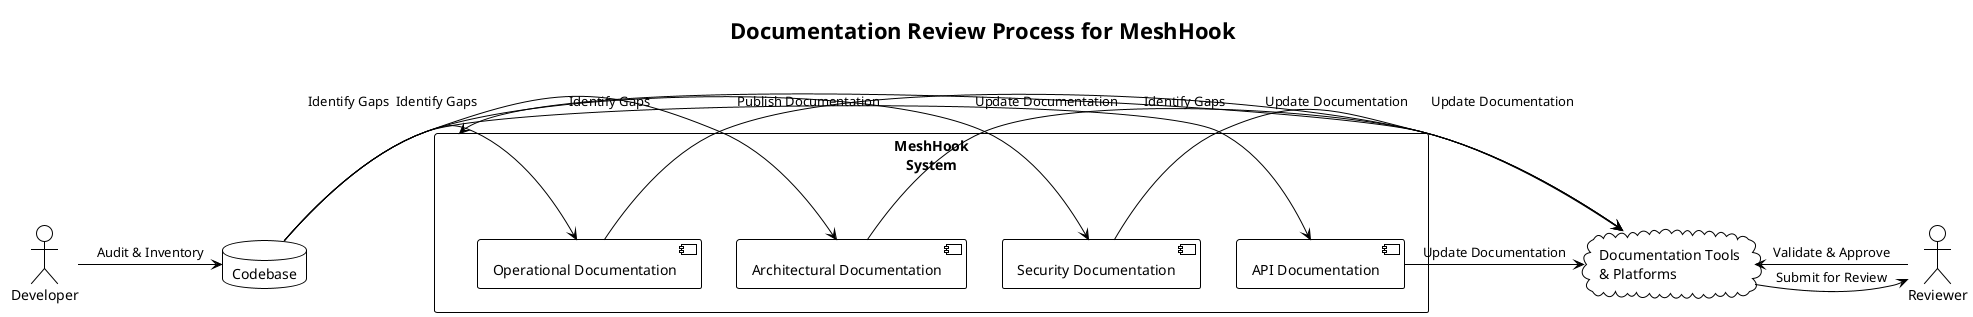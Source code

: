 @startuml
!theme plain

title Documentation Review Process for MeshHook

actor Developer as dev
actor Reviewer as rev
database Codebase as code
cloud "Documentation Tools\n& Platforms" as tools
rectangle "MeshHook\nSystem" as system {
  component "API Documentation" as apidoc
  component "Security Documentation" as secdoc
  component "Architectural Documentation" as arcdoc
  component "Operational Documentation" as opdoc
}

dev -> code : Audit & Inventory
code -> apidoc : Identify Gaps
code -> secdoc : Identify Gaps
code -> arcdoc : Identify Gaps
code -> opdoc : Identify Gaps

apidoc -> tools : Update Documentation
secdoc -> tools : Update Documentation
arcdoc -> tools : Update Documentation
opdoc -> tools : Update Documentation

tools -> rev : Submit for Review
rev -> tools : Validate & Approve

tools --> system : Publish Documentation

@enduml